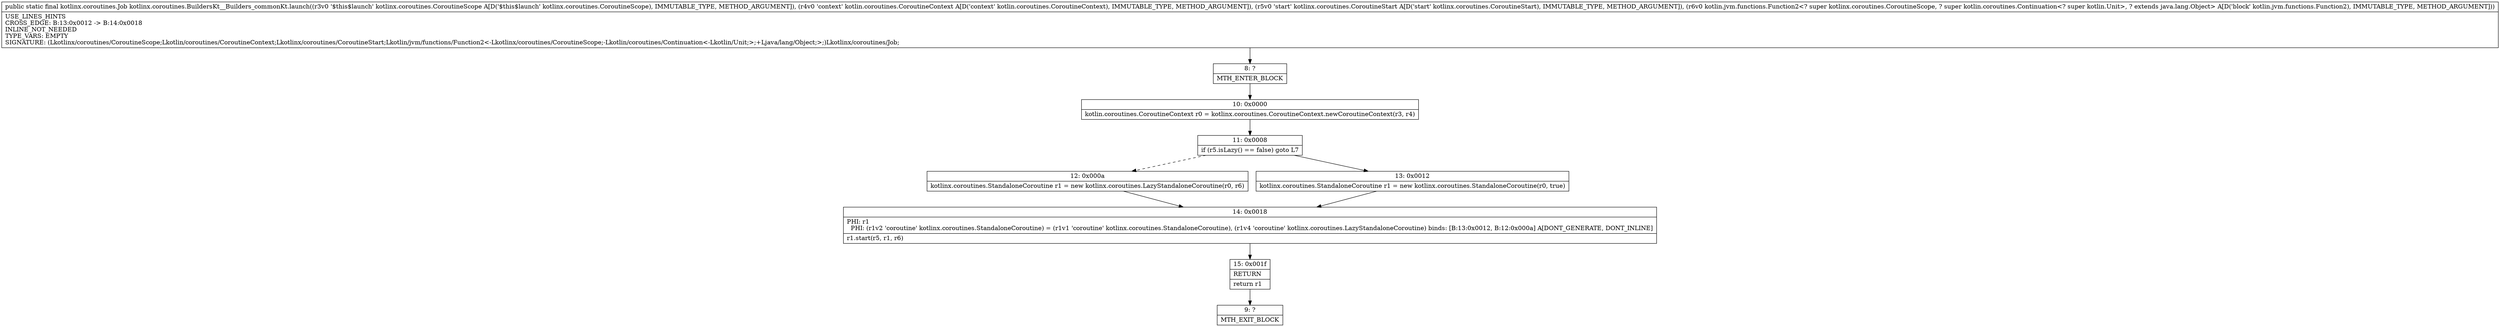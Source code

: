 digraph "CFG forkotlinx.coroutines.BuildersKt__Builders_commonKt.launch(Lkotlinx\/coroutines\/CoroutineScope;Lkotlin\/coroutines\/CoroutineContext;Lkotlinx\/coroutines\/CoroutineStart;Lkotlin\/jvm\/functions\/Function2;)Lkotlinx\/coroutines\/Job;" {
Node_8 [shape=record,label="{8\:\ ?|MTH_ENTER_BLOCK\l}"];
Node_10 [shape=record,label="{10\:\ 0x0000|kotlin.coroutines.CoroutineContext r0 = kotlinx.coroutines.CoroutineContext.newCoroutineContext(r3, r4)\l}"];
Node_11 [shape=record,label="{11\:\ 0x0008|if (r5.isLazy() == false) goto L7\l}"];
Node_12 [shape=record,label="{12\:\ 0x000a|kotlinx.coroutines.StandaloneCoroutine r1 = new kotlinx.coroutines.LazyStandaloneCoroutine(r0, r6)\l}"];
Node_14 [shape=record,label="{14\:\ 0x0018|PHI: r1 \l  PHI: (r1v2 'coroutine' kotlinx.coroutines.StandaloneCoroutine) = (r1v1 'coroutine' kotlinx.coroutines.StandaloneCoroutine), (r1v4 'coroutine' kotlinx.coroutines.LazyStandaloneCoroutine) binds: [B:13:0x0012, B:12:0x000a] A[DONT_GENERATE, DONT_INLINE]\l|r1.start(r5, r1, r6)\l}"];
Node_15 [shape=record,label="{15\:\ 0x001f|RETURN\l|return r1\l}"];
Node_9 [shape=record,label="{9\:\ ?|MTH_EXIT_BLOCK\l}"];
Node_13 [shape=record,label="{13\:\ 0x0012|kotlinx.coroutines.StandaloneCoroutine r1 = new kotlinx.coroutines.StandaloneCoroutine(r0, true)\l}"];
MethodNode[shape=record,label="{public static final kotlinx.coroutines.Job kotlinx.coroutines.BuildersKt__Builders_commonKt.launch((r3v0 '$this$launch' kotlinx.coroutines.CoroutineScope A[D('$this$launch' kotlinx.coroutines.CoroutineScope), IMMUTABLE_TYPE, METHOD_ARGUMENT]), (r4v0 'context' kotlin.coroutines.CoroutineContext A[D('context' kotlin.coroutines.CoroutineContext), IMMUTABLE_TYPE, METHOD_ARGUMENT]), (r5v0 'start' kotlinx.coroutines.CoroutineStart A[D('start' kotlinx.coroutines.CoroutineStart), IMMUTABLE_TYPE, METHOD_ARGUMENT]), (r6v0 kotlin.jvm.functions.Function2\<? super kotlinx.coroutines.CoroutineScope, ? super kotlin.coroutines.Continuation\<? super kotlin.Unit\>, ? extends java.lang.Object\> A[D('block' kotlin.jvm.functions.Function2), IMMUTABLE_TYPE, METHOD_ARGUMENT]))  | USE_LINES_HINTS\lCROSS_EDGE: B:13:0x0012 \-\> B:14:0x0018\lINLINE_NOT_NEEDED\lTYPE_VARS: EMPTY\lSIGNATURE: (Lkotlinx\/coroutines\/CoroutineScope;Lkotlin\/coroutines\/CoroutineContext;Lkotlinx\/coroutines\/CoroutineStart;Lkotlin\/jvm\/functions\/Function2\<\-Lkotlinx\/coroutines\/CoroutineScope;\-Lkotlin\/coroutines\/Continuation\<\-Lkotlin\/Unit;\>;+Ljava\/lang\/Object;\>;)Lkotlinx\/coroutines\/Job;\l}"];
MethodNode -> Node_8;Node_8 -> Node_10;
Node_10 -> Node_11;
Node_11 -> Node_12[style=dashed];
Node_11 -> Node_13;
Node_12 -> Node_14;
Node_14 -> Node_15;
Node_15 -> Node_9;
Node_13 -> Node_14;
}

